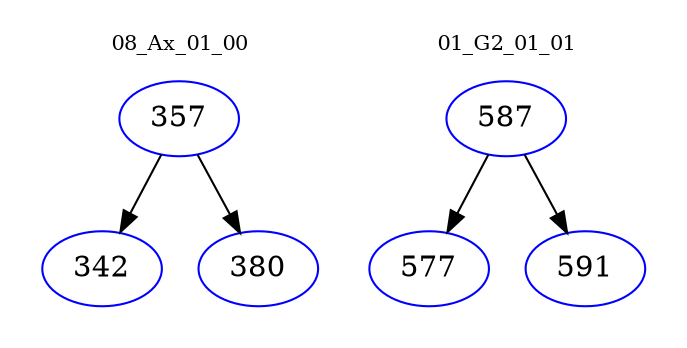 digraph{
subgraph cluster_0 {
color = white
label = "08_Ax_01_00";
fontsize=10;
T0_357 [label="357", color="blue"]
T0_357 -> T0_342 [color="black"]
T0_342 [label="342", color="blue"]
T0_357 -> T0_380 [color="black"]
T0_380 [label="380", color="blue"]
}
subgraph cluster_1 {
color = white
label = "01_G2_01_01";
fontsize=10;
T1_587 [label="587", color="blue"]
T1_587 -> T1_577 [color="black"]
T1_577 [label="577", color="blue"]
T1_587 -> T1_591 [color="black"]
T1_591 [label="591", color="blue"]
}
}
